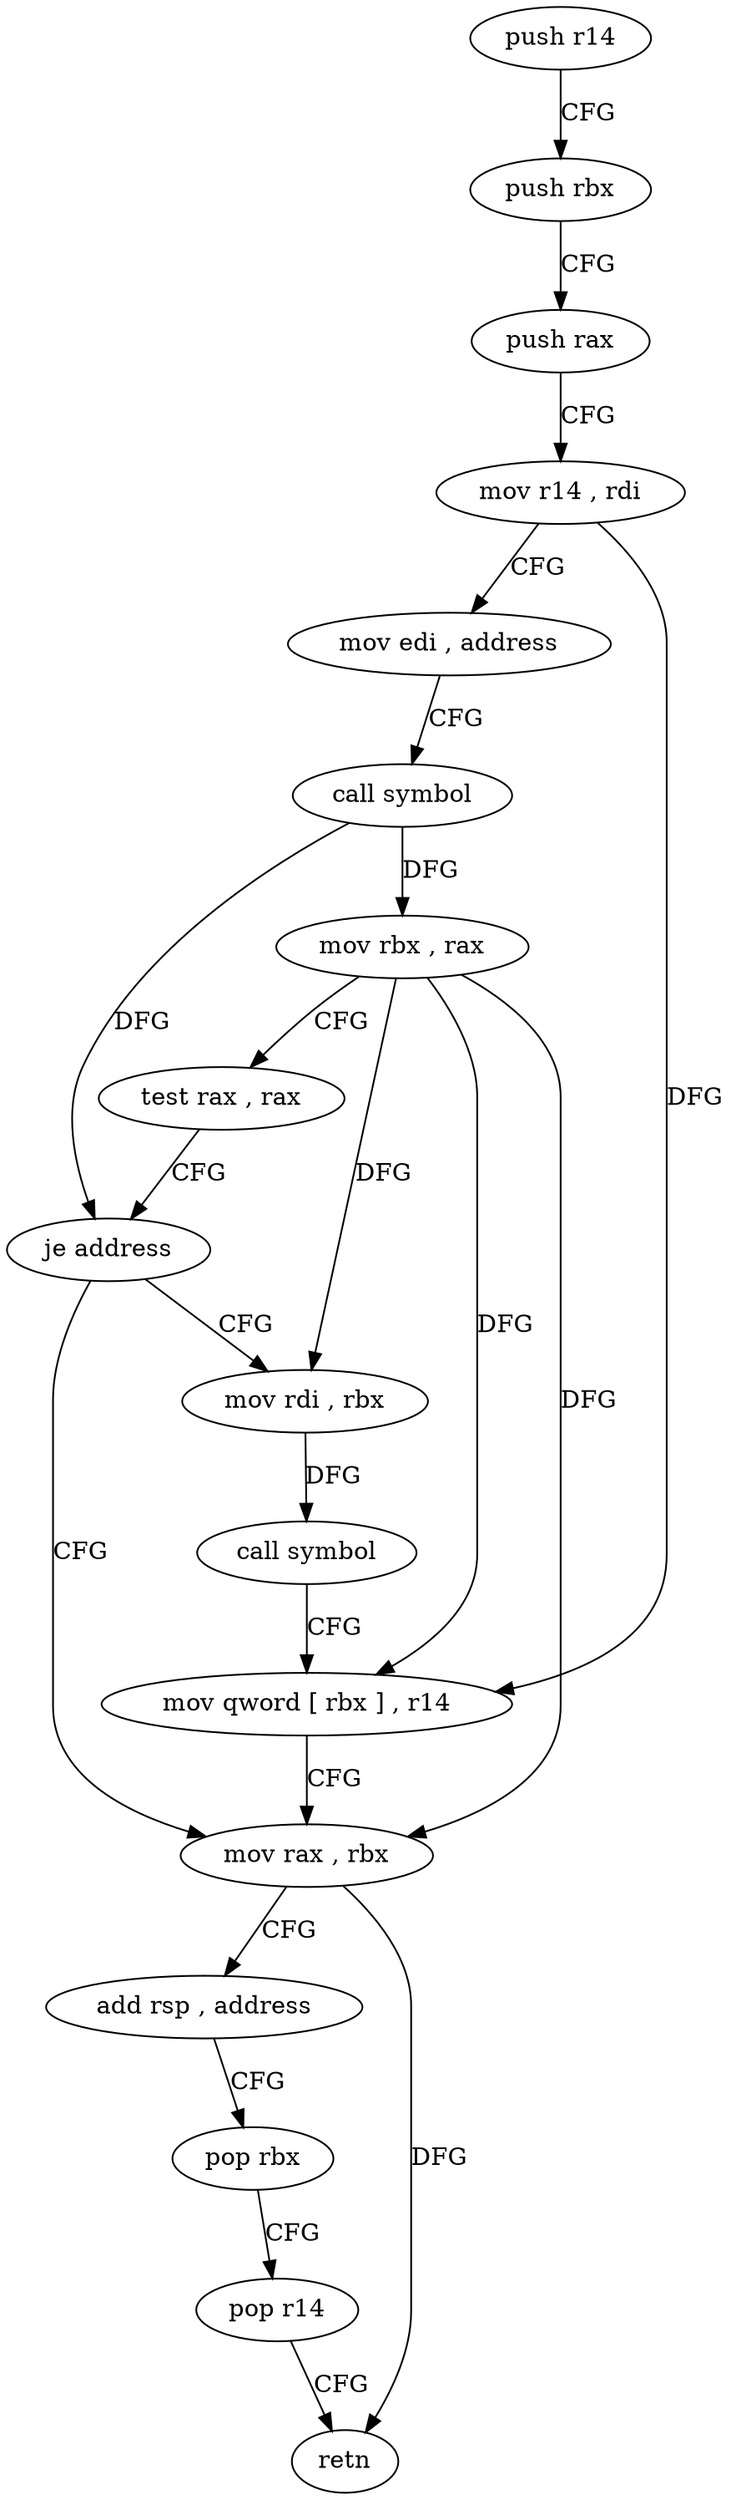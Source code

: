 digraph "func" {
"103520" [label = "push r14" ]
"103522" [label = "push rbx" ]
"103523" [label = "push rax" ]
"103524" [label = "mov r14 , rdi" ]
"103527" [label = "mov edi , address" ]
"103532" [label = "call symbol" ]
"103537" [label = "mov rbx , rax" ]
"103540" [label = "test rax , rax" ]
"103543" [label = "je address" ]
"103556" [label = "mov rax , rbx" ]
"103545" [label = "mov rdi , rbx" ]
"103559" [label = "add rsp , address" ]
"103563" [label = "pop rbx" ]
"103564" [label = "pop r14" ]
"103566" [label = "retn" ]
"103548" [label = "call symbol" ]
"103553" [label = "mov qword [ rbx ] , r14" ]
"103520" -> "103522" [ label = "CFG" ]
"103522" -> "103523" [ label = "CFG" ]
"103523" -> "103524" [ label = "CFG" ]
"103524" -> "103527" [ label = "CFG" ]
"103524" -> "103553" [ label = "DFG" ]
"103527" -> "103532" [ label = "CFG" ]
"103532" -> "103537" [ label = "DFG" ]
"103532" -> "103543" [ label = "DFG" ]
"103537" -> "103540" [ label = "CFG" ]
"103537" -> "103556" [ label = "DFG" ]
"103537" -> "103545" [ label = "DFG" ]
"103537" -> "103553" [ label = "DFG" ]
"103540" -> "103543" [ label = "CFG" ]
"103543" -> "103556" [ label = "CFG" ]
"103543" -> "103545" [ label = "CFG" ]
"103556" -> "103559" [ label = "CFG" ]
"103556" -> "103566" [ label = "DFG" ]
"103545" -> "103548" [ label = "DFG" ]
"103559" -> "103563" [ label = "CFG" ]
"103563" -> "103564" [ label = "CFG" ]
"103564" -> "103566" [ label = "CFG" ]
"103548" -> "103553" [ label = "CFG" ]
"103553" -> "103556" [ label = "CFG" ]
}
